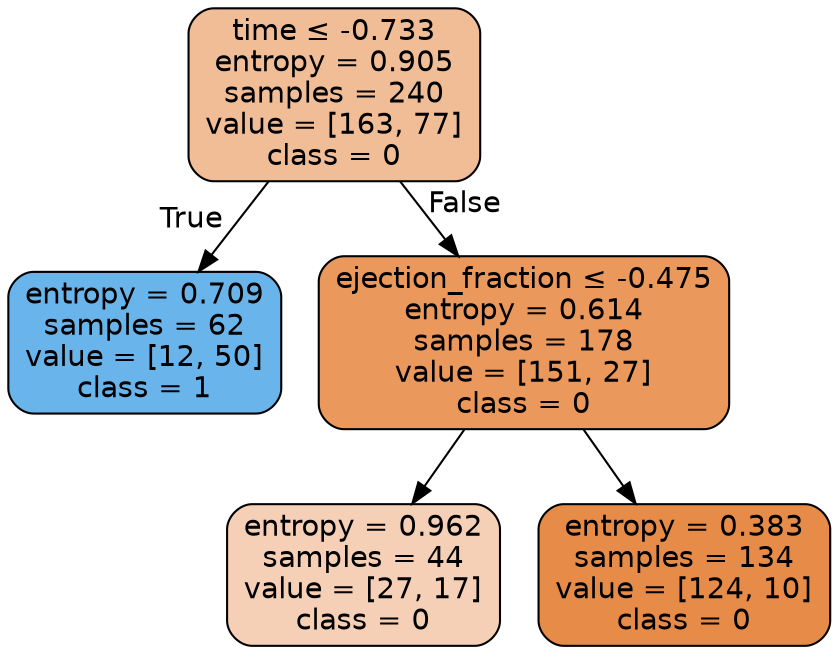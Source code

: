 digraph Tree {
node [shape=box, style="filled, rounded", color="black", fontname=helvetica] ;
edge [fontname=helvetica] ;
0 [label=<time &le; -0.733<br/>entropy = 0.905<br/>samples = 240<br/>value = [163, 77]<br/>class = 0>, fillcolor="#f1bd97"] ;
1 [label=<entropy = 0.709<br/>samples = 62<br/>value = [12, 50]<br/>class = 1>, fillcolor="#69b5eb"] ;
0 -> 1 [labeldistance=2.5, labelangle=45, headlabel="True"] ;
2 [label=<ejection_fraction &le; -0.475<br/>entropy = 0.614<br/>samples = 178<br/>value = [151, 27]<br/>class = 0>, fillcolor="#ea985c"] ;
0 -> 2 [labeldistance=2.5, labelangle=-45, headlabel="False"] ;
3 [label=<entropy = 0.962<br/>samples = 44<br/>value = [27, 17]<br/>class = 0>, fillcolor="#f5d0b6"] ;
2 -> 3 ;
4 [label=<entropy = 0.383<br/>samples = 134<br/>value = [124, 10]<br/>class = 0>, fillcolor="#e78b49"] ;
2 -> 4 ;
}